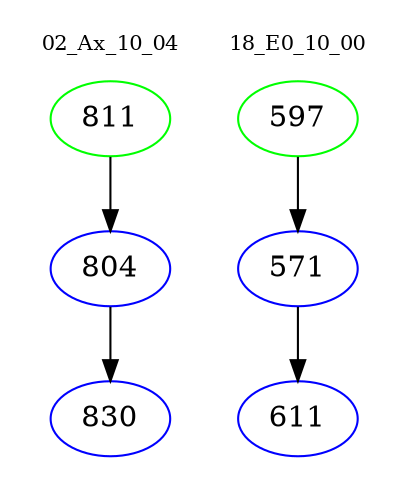 digraph{
subgraph cluster_0 {
color = white
label = "02_Ax_10_04";
fontsize=10;
T0_811 [label="811", color="green"]
T0_811 -> T0_804 [color="black"]
T0_804 [label="804", color="blue"]
T0_804 -> T0_830 [color="black"]
T0_830 [label="830", color="blue"]
}
subgraph cluster_1 {
color = white
label = "18_E0_10_00";
fontsize=10;
T1_597 [label="597", color="green"]
T1_597 -> T1_571 [color="black"]
T1_571 [label="571", color="blue"]
T1_571 -> T1_611 [color="black"]
T1_611 [label="611", color="blue"]
}
}
